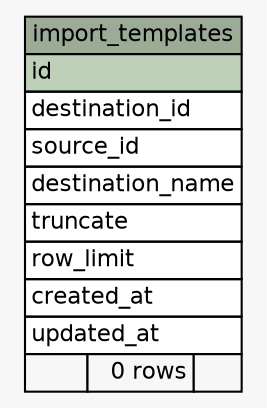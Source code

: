 // dot 2.36.0 on Mac OS X 10.10
// SchemaSpy rev 590
digraph "import_templates" {
  graph [
    rankdir="RL"
    bgcolor="#f7f7f7"
    nodesep="0.18"
    ranksep="0.46"
    fontname="Helvetica"
    fontsize="11"
  ];
  node [
    fontname="Helvetica"
    fontsize="11"
    shape="plaintext"
  ];
  edge [
    arrowsize="0.8"
  ];
  "import_templates" [
    label=<
    <TABLE BORDER="0" CELLBORDER="1" CELLSPACING="0" BGCOLOR="#ffffff">
      <TR><TD COLSPAN="3" BGCOLOR="#9bab96" ALIGN="CENTER">import_templates</TD></TR>
      <TR><TD PORT="id" COLSPAN="3" BGCOLOR="#bed1b8" ALIGN="LEFT">id</TD></TR>
      <TR><TD PORT="destination_id" COLSPAN="3" ALIGN="LEFT">destination_id</TD></TR>
      <TR><TD PORT="source_id" COLSPAN="3" ALIGN="LEFT">source_id</TD></TR>
      <TR><TD PORT="destination_name" COLSPAN="3" ALIGN="LEFT">destination_name</TD></TR>
      <TR><TD PORT="truncate" COLSPAN="3" ALIGN="LEFT">truncate</TD></TR>
      <TR><TD PORT="row_limit" COLSPAN="3" ALIGN="LEFT">row_limit</TD></TR>
      <TR><TD PORT="created_at" COLSPAN="3" ALIGN="LEFT">created_at</TD></TR>
      <TR><TD PORT="updated_at" COLSPAN="3" ALIGN="LEFT">updated_at</TD></TR>
      <TR><TD ALIGN="LEFT" BGCOLOR="#f7f7f7">  </TD><TD ALIGN="RIGHT" BGCOLOR="#f7f7f7">0 rows</TD><TD ALIGN="RIGHT" BGCOLOR="#f7f7f7">  </TD></TR>
    </TABLE>>
    URL="tables/import_templates.html"
    tooltip="import_templates"
  ];
}
